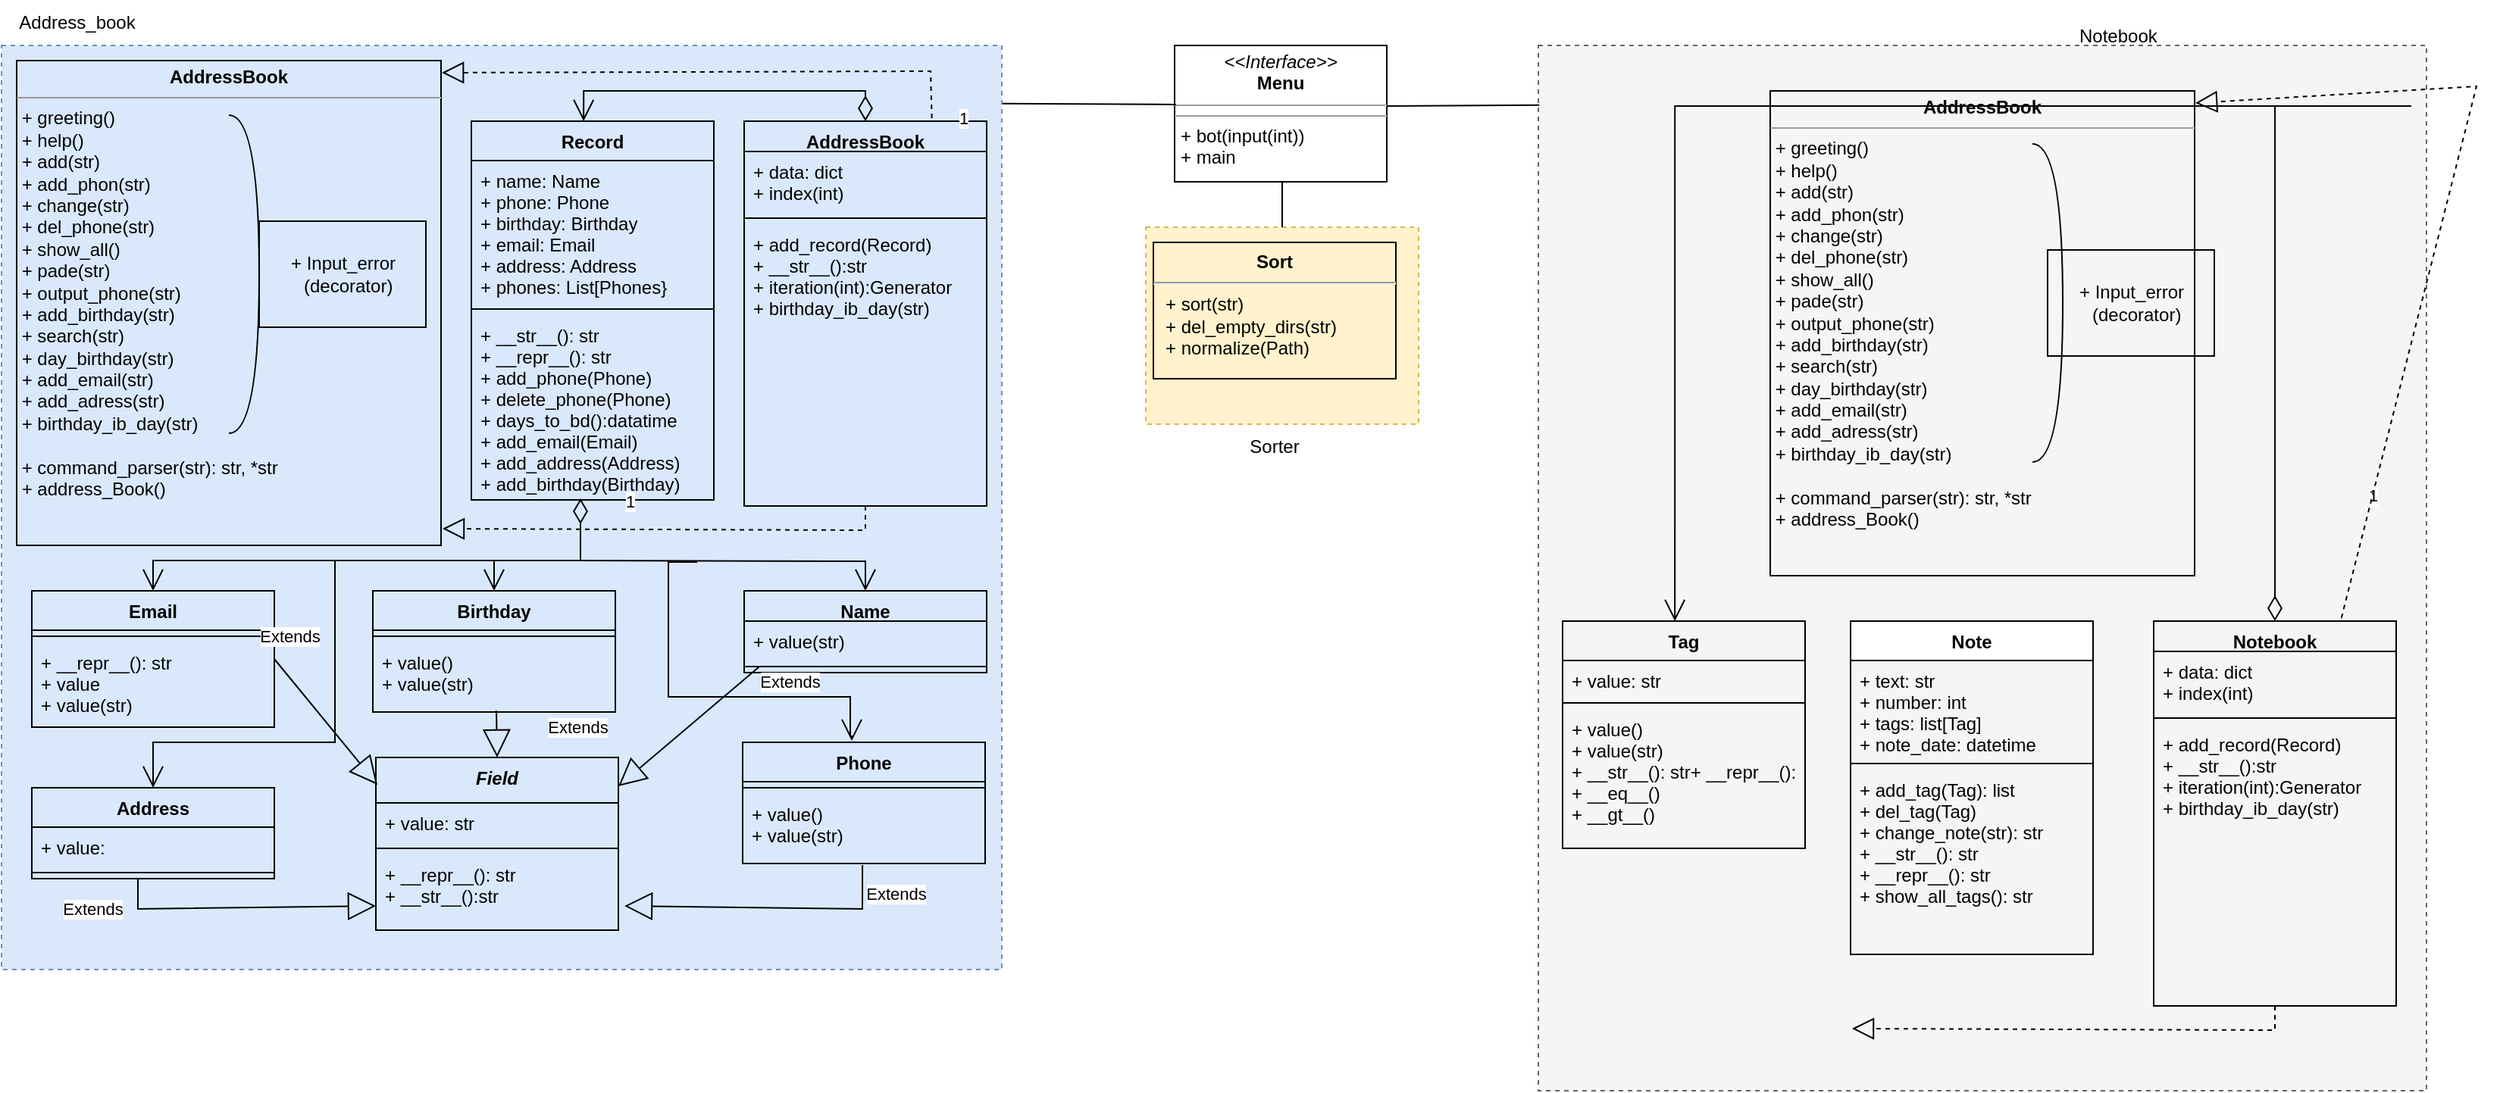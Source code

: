 <mxfile version="20.8.20" type="github">
  <diagram id="R2lEEEUBdFMjLlhIrx00" name="Page-1">
    <mxGraphModel dx="1718" dy="476" grid="1" gridSize="10" guides="1" tooltips="1" connect="1" arrows="1" fold="1" page="1" pageScale="1" pageWidth="850" pageHeight="1100" math="0" shadow="0" extFonts="Permanent Marker^https://fonts.googleapis.com/css?family=Permanent+Marker">
      <root>
        <mxCell id="0" />
        <mxCell id="1" parent="0" />
        <mxCell id="WKoIMvi9p1BWzZwJWIoY-1" value="&lt;p style=&quot;margin:0px;margin-top:4px;text-align:center;&quot;&gt;&lt;i&gt;&amp;lt;&amp;lt;Interface&amp;gt;&amp;gt;&lt;/i&gt;&lt;br&gt;&lt;b&gt;Menu&lt;/b&gt;&lt;br&gt;&lt;/p&gt;&lt;hr size=&quot;1&quot;&gt;&lt;hr size=&quot;1&quot;&gt;&lt;p style=&quot;margin:0px;margin-left:4px;&quot;&gt;+ bot(input(int))&lt;br&gt;+ main&lt;br&gt;&lt;/p&gt;" style="verticalAlign=top;align=left;overflow=fill;fontSize=12;fontFamily=Helvetica;html=1;" parent="1" vertex="1">
          <mxGeometry x="354" y="40" width="140" height="90" as="geometry" />
        </mxCell>
        <mxCell id="H_HPHrMYtquP8e00F-l--3" value="" style="html=1;dropTarget=0;dashed=1;fillColor=#fff2cc;strokeColor=#d6b656;" parent="1" vertex="1">
          <mxGeometry x="335" y="160" width="180" height="130" as="geometry" />
        </mxCell>
        <mxCell id="H_HPHrMYtquP8e00F-l--5" value="" style="html=1;dropTarget=0;dashed=1;fillColor=#f5f5f5;fontColor=#333333;strokeColor=#666666;" parent="1" vertex="1">
          <mxGeometry x="594" y="40" width="586" height="690" as="geometry" />
        </mxCell>
        <mxCell id="H_HPHrMYtquP8e00F-l--7" value="" style="endArrow=none;html=1;rounded=0;exitX=0.5;exitY=0;exitDx=0;exitDy=0;" parent="1" source="H_HPHrMYtquP8e00F-l--3" edge="1">
          <mxGeometry width="50" height="50" relative="1" as="geometry">
            <mxPoint x="375" y="180" as="sourcePoint" />
            <mxPoint x="425" y="130" as="targetPoint" />
          </mxGeometry>
        </mxCell>
        <mxCell id="H_HPHrMYtquP8e00F-l--8" value="" style="endArrow=none;html=1;rounded=0;entryX=0.007;entryY=0.433;entryDx=0;entryDy=0;entryPerimeter=0;exitX=0.999;exitY=0.063;exitDx=0;exitDy=0;exitPerimeter=0;" parent="1" target="WKoIMvi9p1BWzZwJWIoY-1" edge="1" source="H_HPHrMYtquP8e00F-l--10">
          <mxGeometry width="50" height="50" relative="1" as="geometry">
            <mxPoint x="100" y="80" as="sourcePoint" />
            <mxPoint x="320" y="110" as="targetPoint" />
          </mxGeometry>
        </mxCell>
        <mxCell id="H_HPHrMYtquP8e00F-l--10" value="" style="rounded=0;whiteSpace=wrap;html=1;dashed=1;fillColor=#dae8fc;strokeColor=#6c8ebf;" parent="1" vertex="1">
          <mxGeometry x="-420" y="40" width="660" height="610" as="geometry" />
        </mxCell>
        <mxCell id="H_HPHrMYtquP8e00F-l--11" value="Address_book" style="text;html=1;strokeColor=none;fillColor=none;align=center;verticalAlign=middle;whiteSpace=wrap;rounded=0;" parent="1" vertex="1">
          <mxGeometry x="-400" y="10" width="60" height="30" as="geometry" />
        </mxCell>
        <mxCell id="H_HPHrMYtquP8e00F-l--14" value="&lt;p style=&quot;margin:0px;margin-top:4px;text-align:center;&quot;&gt;&lt;b&gt;AddressBook&lt;/b&gt;&lt;br&gt;&lt;/p&gt;&lt;hr size=&quot;1&quot;&gt;&lt;div&gt;&amp;nbsp;+ greeting()&lt;/div&gt;&lt;div&gt;&amp;nbsp;+ help()&lt;/div&gt;&lt;div&gt;&amp;nbsp;+ add(str)&lt;/div&gt;&lt;div&gt;&amp;nbsp;+ add_phon(str)&lt;/div&gt;&lt;div&gt;&amp;nbsp;+ change(str)&lt;/div&gt;&lt;div&gt;&amp;nbsp;+ del_phone(str)&lt;/div&gt;&lt;div&gt;&amp;nbsp;+ show_all()&lt;/div&gt;&lt;div&gt;&amp;nbsp;+ pade(str)&lt;/div&gt;&lt;div&gt;&amp;nbsp;+ output_phone(str)&lt;/div&gt;&lt;div&gt;&amp;nbsp;+ add_birthday(str)&lt;/div&gt;&lt;div&gt;&amp;nbsp;+ search(str)&lt;/div&gt;&lt;div&gt;&amp;nbsp;+ day_birthday(str)&lt;/div&gt;&lt;div&gt;&amp;nbsp;+ add_email(str)&lt;/div&gt;&lt;div&gt;&amp;nbsp;+ add_adress(str)&lt;/div&gt;&lt;div&gt;&amp;nbsp;+ birthday_ib_day(str)&lt;/div&gt;&lt;div&gt;&lt;br&gt;&lt;/div&gt;&lt;div&gt;&amp;nbsp;+ command_parser(str): str, *str&lt;/div&gt;&lt;div&gt;&amp;nbsp;+ address_Book()&lt;br&gt;&lt;/div&gt;&lt;div&gt;&lt;br&gt;&lt;/div&gt;&lt;div&gt;&lt;br&gt;&lt;/div&gt;" style="verticalAlign=top;align=left;overflow=fill;fontSize=12;fontFamily=Helvetica;html=1;fillColor=none;" parent="1" vertex="1">
          <mxGeometry x="-410" y="50" width="280" height="320" as="geometry" />
        </mxCell>
        <mxCell id="H_HPHrMYtquP8e00F-l--15" value="&lt;div&gt;+ Input_error&lt;/div&gt;&lt;div&gt;&amp;nbsp; (decorator)&lt;/div&gt;" style="html=1;fillColor=none;" parent="1" vertex="1">
          <mxGeometry x="-250" y="156" width="110" height="70" as="geometry" />
        </mxCell>
        <mxCell id="H_HPHrMYtquP8e00F-l--17" value="" style="shape=requiredInterface;html=1;verticalLabelPosition=bottom;sketch=0;fillColor=none;" parent="1" vertex="1">
          <mxGeometry x="-270" y="86" width="20" height="210" as="geometry" />
        </mxCell>
        <mxCell id="H_HPHrMYtquP8e00F-l--18" value="Field" style="swimlane;fontStyle=3;align=center;verticalAlign=top;childLayout=stackLayout;horizontal=1;startSize=30;horizontalStack=0;resizeParent=1;resizeParentMax=0;resizeLast=0;collapsible=1;marginBottom=0;fillColor=none;" parent="1" vertex="1">
          <mxGeometry x="-173" y="510" width="160" height="114" as="geometry" />
        </mxCell>
        <mxCell id="H_HPHrMYtquP8e00F-l--19" value="+ value: str" style="text;strokeColor=none;fillColor=none;align=left;verticalAlign=top;spacingLeft=4;spacingRight=4;overflow=hidden;rotatable=0;points=[[0,0.5],[1,0.5]];portConstraint=eastwest;" parent="H_HPHrMYtquP8e00F-l--18" vertex="1">
          <mxGeometry y="30" width="160" height="26" as="geometry" />
        </mxCell>
        <mxCell id="H_HPHrMYtquP8e00F-l--20" value="" style="line;strokeWidth=1;fillColor=none;align=left;verticalAlign=middle;spacingTop=-1;spacingLeft=3;spacingRight=3;rotatable=0;labelPosition=right;points=[];portConstraint=eastwest;strokeColor=inherit;" parent="H_HPHrMYtquP8e00F-l--18" vertex="1">
          <mxGeometry y="56" width="160" height="8" as="geometry" />
        </mxCell>
        <mxCell id="PhKwyfngF-lpL9iXMEQt-24" value="Extends" style="endArrow=block;endSize=16;endFill=0;html=1;rounded=0;strokeWidth=1;entryX=0.5;entryY=0;entryDx=0;entryDy=0;" edge="1" parent="H_HPHrMYtquP8e00F-l--18" target="H_HPHrMYtquP8e00F-l--18">
          <mxGeometry x="-0.235" y="53" width="160" relative="1" as="geometry">
            <mxPoint x="79.5" y="-31" as="sourcePoint" />
            <mxPoint x="79.5" y="117" as="targetPoint" />
            <mxPoint as="offset" />
          </mxGeometry>
        </mxCell>
        <mxCell id="H_HPHrMYtquP8e00F-l--21" value="+ __repr__(): str&#xa;+ __str__():str&#xa;" style="text;strokeColor=none;fillColor=none;align=left;verticalAlign=top;spacingLeft=4;spacingRight=4;overflow=hidden;rotatable=0;points=[[0,0.5],[1,0.5]];portConstraint=eastwest;" parent="H_HPHrMYtquP8e00F-l--18" vertex="1">
          <mxGeometry y="64" width="160" height="50" as="geometry" />
        </mxCell>
        <mxCell id="PhKwyfngF-lpL9iXMEQt-18" style="edgeStyle=orthogonalEdgeStyle;rounded=0;orthogonalLoop=1;jettySize=auto;html=1;exitX=0.5;exitY=0;exitDx=0;exitDy=0;entryX=0.5;entryY=0;entryDx=0;entryDy=0;endSize=12;strokeWidth=1;endArrow=open;endFill=0;" edge="1" parent="1" target="H_HPHrMYtquP8e00F-l--22">
          <mxGeometry relative="1" as="geometry">
            <mxPoint x="-95" y="380" as="sourcePoint" />
          </mxGeometry>
        </mxCell>
        <mxCell id="H_HPHrMYtquP8e00F-l--22" value="Birthday" style="swimlane;fontStyle=1;align=center;verticalAlign=top;childLayout=stackLayout;horizontal=1;startSize=26;horizontalStack=0;resizeParent=1;resizeParentMax=0;resizeLast=0;collapsible=1;marginBottom=0;fillColor=none;" parent="1" vertex="1">
          <mxGeometry x="-175" y="400" width="160" height="80" as="geometry" />
        </mxCell>
        <mxCell id="H_HPHrMYtquP8e00F-l--24" value="" style="line;strokeWidth=1;fillColor=none;align=left;verticalAlign=middle;spacingTop=-1;spacingLeft=3;spacingRight=3;rotatable=0;labelPosition=right;points=[];portConstraint=eastwest;strokeColor=inherit;" parent="H_HPHrMYtquP8e00F-l--22" vertex="1">
          <mxGeometry y="26" width="160" height="8" as="geometry" />
        </mxCell>
        <mxCell id="H_HPHrMYtquP8e00F-l--25" value="+ value()&#xa;+ value(str)&#xa;" style="text;strokeColor=none;fillColor=none;align=left;verticalAlign=top;spacingLeft=4;spacingRight=4;overflow=hidden;rotatable=0;points=[[0,0.5],[1,0.5]];portConstraint=eastwest;" parent="H_HPHrMYtquP8e00F-l--22" vertex="1">
          <mxGeometry y="34" width="160" height="46" as="geometry" />
        </mxCell>
        <mxCell id="PhKwyfngF-lpL9iXMEQt-20" style="edgeStyle=orthogonalEdgeStyle;rounded=0;orthogonalLoop=1;jettySize=auto;html=1;exitX=0.5;exitY=0;exitDx=0;exitDy=0;strokeWidth=1;endArrow=open;endFill=0;endSize=12;entryX=0.5;entryY=0;entryDx=0;entryDy=0;" edge="1" parent="1" target="H_HPHrMYtquP8e00F-l--26">
          <mxGeometry relative="1" as="geometry">
            <mxPoint x="-200" y="380" as="sourcePoint" />
            <Array as="points">
              <mxPoint x="-200" y="500" />
              <mxPoint x="-320" y="500" />
            </Array>
          </mxGeometry>
        </mxCell>
        <mxCell id="H_HPHrMYtquP8e00F-l--26" value="Address" style="swimlane;fontStyle=1;align=center;verticalAlign=top;childLayout=stackLayout;horizontal=1;startSize=26;horizontalStack=0;resizeParent=1;resizeParentMax=0;resizeLast=0;collapsible=1;marginBottom=0;fillColor=none;" parent="1" vertex="1">
          <mxGeometry x="-400" y="530" width="160" height="60" as="geometry" />
        </mxCell>
        <mxCell id="H_HPHrMYtquP8e00F-l--27" value="+ value: " style="text;strokeColor=none;fillColor=none;align=left;verticalAlign=top;spacingLeft=4;spacingRight=4;overflow=hidden;rotatable=0;points=[[0,0.5],[1,0.5]];portConstraint=eastwest;" parent="H_HPHrMYtquP8e00F-l--26" vertex="1">
          <mxGeometry y="26" width="160" height="26" as="geometry" />
        </mxCell>
        <mxCell id="H_HPHrMYtquP8e00F-l--28" value="" style="line;strokeWidth=1;fillColor=none;align=left;verticalAlign=middle;spacingTop=-1;spacingLeft=3;spacingRight=3;rotatable=0;labelPosition=right;points=[];portConstraint=eastwest;strokeColor=inherit;" parent="H_HPHrMYtquP8e00F-l--26" vertex="1">
          <mxGeometry y="52" width="160" height="8" as="geometry" />
        </mxCell>
        <mxCell id="H_HPHrMYtquP8e00F-l--38" value="Email" style="swimlane;fontStyle=1;align=center;verticalAlign=top;childLayout=stackLayout;horizontal=1;startSize=26;horizontalStack=0;resizeParent=1;resizeParentMax=0;resizeLast=0;collapsible=1;marginBottom=0;fillColor=none;" parent="1" vertex="1">
          <mxGeometry x="-400" y="400" width="160" height="90" as="geometry" />
        </mxCell>
        <mxCell id="H_HPHrMYtquP8e00F-l--40" value="" style="line;strokeWidth=1;fillColor=none;align=left;verticalAlign=middle;spacingTop=-1;spacingLeft=3;spacingRight=3;rotatable=0;labelPosition=right;points=[];portConstraint=eastwest;strokeColor=inherit;" parent="H_HPHrMYtquP8e00F-l--38" vertex="1">
          <mxGeometry y="26" width="160" height="8" as="geometry" />
        </mxCell>
        <mxCell id="H_HPHrMYtquP8e00F-l--41" value="+ __repr__(): str&#xa;+ value&#xa;+ value(str)&#xa;" style="text;strokeColor=none;fillColor=none;align=left;verticalAlign=top;spacingLeft=4;spacingRight=4;overflow=hidden;rotatable=0;points=[[0,0.5],[1,0.5]];portConstraint=eastwest;" parent="H_HPHrMYtquP8e00F-l--38" vertex="1">
          <mxGeometry y="34" width="160" height="56" as="geometry" />
        </mxCell>
        <mxCell id="H_HPHrMYtquP8e00F-l--42" value="Name" style="swimlane;fontStyle=1;align=center;verticalAlign=top;childLayout=stackLayout;horizontal=1;startSize=20;horizontalStack=0;resizeParent=1;resizeParentMax=0;resizeLast=0;collapsible=1;marginBottom=0;fillColor=none;" parent="1" vertex="1">
          <mxGeometry x="70" y="400" width="160" height="54" as="geometry" />
        </mxCell>
        <mxCell id="H_HPHrMYtquP8e00F-l--43" value="+ value(str) " style="text;strokeColor=none;fillColor=none;align=left;verticalAlign=top;spacingLeft=4;spacingRight=4;overflow=hidden;rotatable=0;points=[[0,0.5],[1,0.5]];portConstraint=eastwest;" parent="H_HPHrMYtquP8e00F-l--42" vertex="1">
          <mxGeometry y="20" width="160" height="26" as="geometry" />
        </mxCell>
        <mxCell id="H_HPHrMYtquP8e00F-l--44" value="" style="line;strokeWidth=1;fillColor=none;align=left;verticalAlign=middle;spacingTop=-1;spacingLeft=3;spacingRight=3;rotatable=0;labelPosition=right;points=[];portConstraint=eastwest;strokeColor=inherit;" parent="H_HPHrMYtquP8e00F-l--42" vertex="1">
          <mxGeometry y="46" width="160" height="8" as="geometry" />
        </mxCell>
        <mxCell id="H_HPHrMYtquP8e00F-l--46" value="Phone" style="swimlane;fontStyle=1;align=center;verticalAlign=top;childLayout=stackLayout;horizontal=1;startSize=26;horizontalStack=0;resizeParent=1;resizeParentMax=0;resizeLast=0;collapsible=1;marginBottom=0;fillColor=none;" parent="1" vertex="1">
          <mxGeometry x="69" y="500" width="160" height="80" as="geometry" />
        </mxCell>
        <mxCell id="H_HPHrMYtquP8e00F-l--48" value="" style="line;strokeWidth=1;fillColor=none;align=left;verticalAlign=middle;spacingTop=-1;spacingLeft=3;spacingRight=3;rotatable=0;labelPosition=right;points=[];portConstraint=eastwest;strokeColor=inherit;" parent="H_HPHrMYtquP8e00F-l--46" vertex="1">
          <mxGeometry y="26" width="160" height="8" as="geometry" />
        </mxCell>
        <mxCell id="H_HPHrMYtquP8e00F-l--49" value="+ value()&#xa;+ value(str)&#xa;" style="text;strokeColor=none;fillColor=none;align=left;verticalAlign=top;spacingLeft=4;spacingRight=4;overflow=hidden;rotatable=0;points=[[0,0.5],[1,0.5]];portConstraint=eastwest;" parent="H_HPHrMYtquP8e00F-l--46" vertex="1">
          <mxGeometry y="34" width="160" height="46" as="geometry" />
        </mxCell>
        <mxCell id="H_HPHrMYtquP8e00F-l--50" value="Record" style="swimlane;fontStyle=1;align=center;verticalAlign=top;childLayout=stackLayout;horizontal=1;startSize=26;horizontalStack=0;resizeParent=1;resizeParentMax=0;resizeLast=0;collapsible=1;marginBottom=0;fillColor=none;" parent="1" vertex="1">
          <mxGeometry x="-110" y="90" width="160" height="250" as="geometry" />
        </mxCell>
        <mxCell id="H_HPHrMYtquP8e00F-l--51" value="+ name: Name&#xa;+ phone: Phone&#xa;+ birthday: Birthday&#xa;+ email: Email&#xa;+ address: Address&#xa;+ phones: List[Phones}&#xa; &#xa;&#xa;" style="text;strokeColor=none;fillColor=none;align=left;verticalAlign=top;spacingLeft=4;spacingRight=4;overflow=hidden;rotatable=0;points=[[0,0.5],[1,0.5]];portConstraint=eastwest;" parent="H_HPHrMYtquP8e00F-l--50" vertex="1">
          <mxGeometry y="26" width="160" height="94" as="geometry" />
        </mxCell>
        <mxCell id="H_HPHrMYtquP8e00F-l--52" value="" style="line;strokeWidth=1;fillColor=none;align=left;verticalAlign=middle;spacingTop=-1;spacingLeft=3;spacingRight=3;rotatable=0;labelPosition=right;points=[];portConstraint=eastwest;strokeColor=inherit;" parent="H_HPHrMYtquP8e00F-l--50" vertex="1">
          <mxGeometry y="120" width="160" height="8" as="geometry" />
        </mxCell>
        <mxCell id="H_HPHrMYtquP8e00F-l--53" value="+ __str__(): str&#xa;+ __repr__(): str&#xa;+ add_phone(Phone)&#xa;+ delete_phone(Phone)&#xa;+ days_to_bd():datatime&#xa;+ add_email(Email)&#xa;+ add_address(Address)&#xa;+ add_birthday(Birthday)&#xa;&#xa;&#xa;" style="text;strokeColor=none;fillColor=none;align=left;verticalAlign=top;spacingLeft=4;spacingRight=4;overflow=hidden;rotatable=0;points=[[0,0.5],[1,0.5]];portConstraint=eastwest;" parent="H_HPHrMYtquP8e00F-l--50" vertex="1">
          <mxGeometry y="128" width="160" height="122" as="geometry" />
        </mxCell>
        <mxCell id="H_HPHrMYtquP8e00F-l--54" value="AddressBook" style="swimlane;fontStyle=1;align=center;verticalAlign=top;childLayout=stackLayout;horizontal=1;startSize=20;horizontalStack=0;resizeParent=1;resizeParentMax=0;resizeLast=0;collapsible=1;marginBottom=0;fillColor=none;" parent="1" vertex="1">
          <mxGeometry x="70" y="90" width="160" height="254" as="geometry" />
        </mxCell>
        <mxCell id="H_HPHrMYtquP8e00F-l--55" value="+ data: dict&#xa;+ index(int)&#xa;" style="text;strokeColor=none;fillColor=none;align=left;verticalAlign=top;spacingLeft=4;spacingRight=4;overflow=hidden;rotatable=0;points=[[0,0.5],[1,0.5]];portConstraint=eastwest;" parent="H_HPHrMYtquP8e00F-l--54" vertex="1">
          <mxGeometry y="20" width="160" height="40" as="geometry" />
        </mxCell>
        <mxCell id="H_HPHrMYtquP8e00F-l--56" value="" style="line;strokeWidth=1;fillColor=none;align=left;verticalAlign=middle;spacingTop=-1;spacingLeft=3;spacingRight=3;rotatable=0;labelPosition=right;points=[];portConstraint=eastwest;strokeColor=inherit;" parent="H_HPHrMYtquP8e00F-l--54" vertex="1">
          <mxGeometry y="60" width="160" height="8" as="geometry" />
        </mxCell>
        <mxCell id="H_HPHrMYtquP8e00F-l--57" value="+ add_record(Record)&#xa;+ __str__():str&#xa;+ iteration(int):Generator&#xa;+ birthday_ib_day(str)&#xa;" style="text;strokeColor=none;fillColor=none;align=left;verticalAlign=top;spacingLeft=4;spacingRight=4;overflow=hidden;rotatable=0;points=[[0,0.5],[1,0.5]];portConstraint=eastwest;" parent="H_HPHrMYtquP8e00F-l--54" vertex="1">
          <mxGeometry y="68" width="160" height="186" as="geometry" />
        </mxCell>
        <mxCell id="PhKwyfngF-lpL9iXMEQt-29" value="" style="endArrow=block;dashed=1;endFill=0;endSize=12;html=1;rounded=0;strokeWidth=1;entryX=0.475;entryY=1.011;entryDx=0;entryDy=0;entryPerimeter=0;" edge="1" parent="H_HPHrMYtquP8e00F-l--54" source="H_HPHrMYtquP8e00F-l--57">
          <mxGeometry width="160" relative="1" as="geometry">
            <mxPoint x="-39" y="269" as="sourcePoint" />
            <mxPoint x="-199" y="269" as="targetPoint" />
            <Array as="points">
              <mxPoint x="80" y="270" />
            </Array>
          </mxGeometry>
        </mxCell>
        <mxCell id="PhKwyfngF-lpL9iXMEQt-12" value="1" style="endArrow=open;html=1;endSize=12;startArrow=diamondThin;startSize=14;startFill=0;edgeStyle=orthogonalEdgeStyle;align=left;verticalAlign=bottom;rounded=0;exitX=0.45;exitY=0.992;exitDx=0;exitDy=0;exitPerimeter=0;entryX=0.5;entryY=0;entryDx=0;entryDy=0;" edge="1" parent="1" source="H_HPHrMYtquP8e00F-l--53" target="H_HPHrMYtquP8e00F-l--38">
          <mxGeometry x="-0.936" y="28" relative="1" as="geometry">
            <mxPoint x="-80" y="380" as="sourcePoint" />
            <mxPoint x="-240" y="380" as="targetPoint" />
            <Array as="points">
              <mxPoint x="-38" y="380" />
              <mxPoint x="-320" y="380" />
            </Array>
            <mxPoint as="offset" />
          </mxGeometry>
        </mxCell>
        <mxCell id="PhKwyfngF-lpL9iXMEQt-13" value="1" style="endArrow=open;html=1;endSize=12;startArrow=diamondThin;startSize=14;startFill=0;edgeStyle=orthogonalEdgeStyle;align=left;verticalAlign=bottom;rounded=0;exitX=0.5;exitY=0;exitDx=0;exitDy=0;entryX=0.463;entryY=0;entryDx=0;entryDy=0;entryPerimeter=0;" edge="1" parent="1" source="H_HPHrMYtquP8e00F-l--54" target="H_HPHrMYtquP8e00F-l--50">
          <mxGeometry x="-0.842" y="-30" relative="1" as="geometry">
            <mxPoint x="150" y="60" as="sourcePoint" />
            <mxPoint x="-10" y="60" as="targetPoint" />
            <Array as="points">
              <mxPoint x="150" y="70" />
              <mxPoint x="-36" y="70" />
            </Array>
            <mxPoint x="30" y="25" as="offset" />
          </mxGeometry>
        </mxCell>
        <mxCell id="PhKwyfngF-lpL9iXMEQt-17" value="" style="endArrow=open;endFill=1;endSize=12;html=1;rounded=0;edgeStyle=orthogonalEdgeStyle;entryX=0.5;entryY=0;entryDx=0;entryDy=0;" edge="1" parent="1" target="H_HPHrMYtquP8e00F-l--42">
          <mxGeometry width="160" relative="1" as="geometry">
            <mxPoint x="-40" y="380" as="sourcePoint" />
            <mxPoint x="150" y="381" as="targetPoint" />
          </mxGeometry>
        </mxCell>
        <mxCell id="PhKwyfngF-lpL9iXMEQt-21" style="edgeStyle=orthogonalEdgeStyle;rounded=0;orthogonalLoop=1;jettySize=auto;html=1;exitX=0.5;exitY=0;exitDx=0;exitDy=0;strokeWidth=1;endArrow=open;endFill=0;endSize=12;entryX=0.45;entryY=-0.012;entryDx=0;entryDy=0;entryPerimeter=0;" edge="1" parent="1" target="H_HPHrMYtquP8e00F-l--46">
          <mxGeometry relative="1" as="geometry">
            <mxPoint x="159" y="496" as="targetPoint" />
            <mxPoint x="39" y="381" as="sourcePoint" />
            <Array as="points">
              <mxPoint x="20" y="381" />
              <mxPoint x="20" y="470" />
              <mxPoint x="140" y="470" />
              <mxPoint x="140" y="496" />
              <mxPoint x="141" y="496" />
            </Array>
          </mxGeometry>
        </mxCell>
        <mxCell id="PhKwyfngF-lpL9iXMEQt-25" value="Extends" style="endArrow=block;endSize=16;endFill=0;html=1;rounded=0;strokeWidth=1;exitX=0.063;exitY=0.5;exitDx=0;exitDy=0;exitPerimeter=0;" edge="1" parent="1" source="H_HPHrMYtquP8e00F-l--44">
          <mxGeometry x="-1" y="22" width="160" relative="1" as="geometry">
            <mxPoint x="80" y="460" as="sourcePoint" />
            <mxPoint x="-13" y="529" as="targetPoint" />
            <mxPoint x="6" y="-7" as="offset" />
          </mxGeometry>
        </mxCell>
        <mxCell id="PhKwyfngF-lpL9iXMEQt-26" value="Extends" style="endArrow=block;endSize=16;endFill=0;html=1;rounded=0;strokeWidth=1;entryX=1;entryY=0.167;entryDx=0;entryDy=0;exitX=1;exitY=0.5;exitDx=0;exitDy=0;entryPerimeter=0;" edge="1" parent="1" source="H_HPHrMYtquP8e00F-l--38">
          <mxGeometry x="-1" y="18" width="160" relative="1" as="geometry">
            <mxPoint x="-265" y="449" as="sourcePoint" />
            <mxPoint x="-172" y="528" as="targetPoint" />
            <mxPoint x="-4" y="-4" as="offset" />
          </mxGeometry>
        </mxCell>
        <mxCell id="PhKwyfngF-lpL9iXMEQt-27" value="Extends" style="endArrow=block;endSize=16;endFill=0;html=1;rounded=0;strokeWidth=1;entryX=0;entryY=0.68;entryDx=0;entryDy=0;entryPerimeter=0;" edge="1" parent="1" target="H_HPHrMYtquP8e00F-l--21">
          <mxGeometry x="-0.774" y="30" width="160" relative="1" as="geometry">
            <mxPoint x="-330" y="590" as="sourcePoint" />
            <mxPoint x="-178" y="607" as="targetPoint" />
            <Array as="points">
              <mxPoint x="-330" y="610" />
            </Array>
            <mxPoint x="-30" y="30" as="offset" />
          </mxGeometry>
        </mxCell>
        <mxCell id="PhKwyfngF-lpL9iXMEQt-28" value="Extends" style="endArrow=block;endSize=16;endFill=0;html=1;rounded=0;strokeWidth=1;entryX=0;entryY=0.68;entryDx=0;entryDy=0;entryPerimeter=0;exitX=0.494;exitY=1.022;exitDx=0;exitDy=0;exitPerimeter=0;" edge="1" parent="1" source="H_HPHrMYtquP8e00F-l--49">
          <mxGeometry x="-0.796" y="22" width="160" relative="1" as="geometry">
            <mxPoint x="148" y="590" as="sourcePoint" />
            <mxPoint x="-9" y="608" as="targetPoint" />
            <Array as="points">
              <mxPoint x="148" y="610" />
            </Array>
            <mxPoint as="offset" />
          </mxGeometry>
        </mxCell>
        <mxCell id="PhKwyfngF-lpL9iXMEQt-30" value="" style="endArrow=block;dashed=1;endFill=0;endSize=12;html=1;rounded=0;strokeWidth=1;entryX=1.002;entryY=0.025;entryDx=0;entryDy=0;entryPerimeter=0;exitX=0.774;exitY=-0.008;exitDx=0;exitDy=0;exitPerimeter=0;" edge="1" parent="1" source="H_HPHrMYtquP8e00F-l--54" target="H_HPHrMYtquP8e00F-l--14">
          <mxGeometry width="160" relative="1" as="geometry">
            <mxPoint x="193" y="73.0" as="sourcePoint" />
            <mxPoint x="-86" y="58.0" as="targetPoint" />
            <Array as="points">
              <mxPoint x="193" y="57.0" />
            </Array>
          </mxGeometry>
        </mxCell>
        <mxCell id="PhKwyfngF-lpL9iXMEQt-31" value="&lt;p style=&quot;margin:0px;margin-top:6px;text-align:center;&quot;&gt;&lt;b&gt;Sort&lt;/b&gt;&lt;/p&gt;&lt;hr&gt;&lt;p style=&quot;margin:0px;margin-left:8px;&quot;&gt;+ sort(str)&lt;br&gt;+ del_empty_dirs(str)&lt;/p&gt;&lt;p style=&quot;margin:0px;margin-left:8px;&quot;&gt;+ normalize(Path)&lt;br&gt;&lt;/p&gt;" style="align=left;overflow=fill;html=1;dropTarget=0;fillColor=#fff2cc;strokeColor=#000000;" vertex="1" parent="1">
          <mxGeometry x="340" y="170" width="160" height="90" as="geometry" />
        </mxCell>
        <mxCell id="PhKwyfngF-lpL9iXMEQt-33" value="Sorter" style="text;html=1;strokeColor=none;fillColor=none;align=center;verticalAlign=middle;whiteSpace=wrap;rounded=0;" vertex="1" parent="1">
          <mxGeometry x="390" y="290" width="60" height="30" as="geometry" />
        </mxCell>
        <mxCell id="PhKwyfngF-lpL9iXMEQt-75" value="&lt;p style=&quot;margin:0px;margin-top:4px;text-align:center;&quot;&gt;&lt;b&gt;AddressBook&lt;/b&gt;&lt;br&gt;&lt;/p&gt;&lt;hr size=&quot;1&quot;&gt;&lt;div&gt;&amp;nbsp;+ greeting()&lt;/div&gt;&lt;div&gt;&amp;nbsp;+ help()&lt;/div&gt;&lt;div&gt;&amp;nbsp;+ add(str)&lt;/div&gt;&lt;div&gt;&amp;nbsp;+ add_phon(str)&lt;/div&gt;&lt;div&gt;&amp;nbsp;+ change(str)&lt;/div&gt;&lt;div&gt;&amp;nbsp;+ del_phone(str)&lt;/div&gt;&lt;div&gt;&amp;nbsp;+ show_all()&lt;/div&gt;&lt;div&gt;&amp;nbsp;+ pade(str)&lt;/div&gt;&lt;div&gt;&amp;nbsp;+ output_phone(str)&lt;/div&gt;&lt;div&gt;&amp;nbsp;+ add_birthday(str)&lt;/div&gt;&lt;div&gt;&amp;nbsp;+ search(str)&lt;/div&gt;&lt;div&gt;&amp;nbsp;+ day_birthday(str)&lt;/div&gt;&lt;div&gt;&amp;nbsp;+ add_email(str)&lt;/div&gt;&lt;div&gt;&amp;nbsp;+ add_adress(str)&lt;/div&gt;&lt;div&gt;&amp;nbsp;+ birthday_ib_day(str)&lt;/div&gt;&lt;div&gt;&lt;br&gt;&lt;/div&gt;&lt;div&gt;&amp;nbsp;+ command_parser(str): str, *str&lt;/div&gt;&lt;div&gt;&amp;nbsp;+ address_Book()&lt;br&gt;&lt;/div&gt;&lt;div&gt;&lt;br&gt;&lt;/div&gt;&lt;div&gt;&lt;br&gt;&lt;/div&gt;" style="verticalAlign=top;align=left;overflow=fill;fontSize=12;fontFamily=Helvetica;html=1;fillColor=none;" vertex="1" parent="1">
          <mxGeometry x="747" y="70" width="280" height="320" as="geometry" />
        </mxCell>
        <mxCell id="PhKwyfngF-lpL9iXMEQt-76" value="&lt;div&gt;+ Input_error&lt;/div&gt;&lt;div&gt;&amp;nbsp; (decorator)&lt;/div&gt;" style="html=1;fillColor=none;" vertex="1" parent="1">
          <mxGeometry x="930" y="175" width="110" height="70" as="geometry" />
        </mxCell>
        <mxCell id="PhKwyfngF-lpL9iXMEQt-77" value="" style="shape=requiredInterface;html=1;verticalLabelPosition=bottom;sketch=0;fillColor=none;" vertex="1" parent="1">
          <mxGeometry x="920" y="105" width="20" height="210" as="geometry" />
        </mxCell>
        <mxCell id="PhKwyfngF-lpL9iXMEQt-98" value="Tag" style="swimlane;fontStyle=1;align=center;verticalAlign=top;childLayout=stackLayout;horizontal=1;startSize=26;horizontalStack=0;resizeParent=1;resizeParentMax=0;resizeLast=0;collapsible=1;marginBottom=0;fillColor=none;" vertex="1" parent="1">
          <mxGeometry x="610" y="420" width="160" height="150" as="geometry">
            <mxRectangle x="610" y="420" width="60" height="30" as="alternateBounds" />
          </mxGeometry>
        </mxCell>
        <mxCell id="PhKwyfngF-lpL9iXMEQt-99" value="+ value: str&#xa;&#xa; &#xa;" style="text;strokeColor=none;fillColor=none;align=left;verticalAlign=top;spacingLeft=4;spacingRight=4;overflow=hidden;rotatable=0;points=[[0,0.5],[1,0.5]];portConstraint=eastwest;" vertex="1" parent="PhKwyfngF-lpL9iXMEQt-98">
          <mxGeometry y="26" width="160" height="24" as="geometry" />
        </mxCell>
        <mxCell id="PhKwyfngF-lpL9iXMEQt-100" value="" style="line;strokeWidth=1;fillColor=none;align=left;verticalAlign=middle;spacingTop=-1;spacingLeft=3;spacingRight=3;rotatable=0;labelPosition=right;points=[];portConstraint=eastwest;strokeColor=inherit;" vertex="1" parent="PhKwyfngF-lpL9iXMEQt-98">
          <mxGeometry y="50" width="160" height="8" as="geometry" />
        </mxCell>
        <mxCell id="PhKwyfngF-lpL9iXMEQt-101" value="+ value()&#xa;+ value(str)&#xa;+ __str__(): str+ __repr__(): str&#xa;+ __eq__()&#xa;+ __gt__()&#xa;&#xa;&#xa;" style="text;strokeColor=none;fillColor=none;align=left;verticalAlign=top;spacingLeft=4;spacingRight=4;overflow=hidden;rotatable=0;points=[[0,0.5],[1,0.5]];portConstraint=eastwest;" vertex="1" parent="PhKwyfngF-lpL9iXMEQt-98">
          <mxGeometry y="58" width="160" height="92" as="geometry" />
        </mxCell>
        <mxCell id="PhKwyfngF-lpL9iXMEQt-102" value="Notebook" style="swimlane;fontStyle=1;align=center;verticalAlign=top;childLayout=stackLayout;horizontal=1;startSize=20;horizontalStack=0;resizeParent=1;resizeParentMax=0;resizeLast=0;collapsible=1;marginBottom=0;fillColor=none;" vertex="1" parent="1">
          <mxGeometry x="1000" y="420" width="160" height="254" as="geometry" />
        </mxCell>
        <mxCell id="PhKwyfngF-lpL9iXMEQt-103" value="+ data: dict&#xa;+ index(int)&#xa;" style="text;strokeColor=none;fillColor=none;align=left;verticalAlign=top;spacingLeft=4;spacingRight=4;overflow=hidden;rotatable=0;points=[[0,0.5],[1,0.5]];portConstraint=eastwest;" vertex="1" parent="PhKwyfngF-lpL9iXMEQt-102">
          <mxGeometry y="20" width="160" height="40" as="geometry" />
        </mxCell>
        <mxCell id="PhKwyfngF-lpL9iXMEQt-104" value="" style="line;strokeWidth=1;fillColor=none;align=left;verticalAlign=middle;spacingTop=-1;spacingLeft=3;spacingRight=3;rotatable=0;labelPosition=right;points=[];portConstraint=eastwest;strokeColor=inherit;" vertex="1" parent="PhKwyfngF-lpL9iXMEQt-102">
          <mxGeometry y="60" width="160" height="8" as="geometry" />
        </mxCell>
        <mxCell id="PhKwyfngF-lpL9iXMEQt-105" value="+ add_record(Record)&#xa;+ __str__():str&#xa;+ iteration(int):Generator&#xa;+ birthday_ib_day(str)&#xa;" style="text;strokeColor=none;fillColor=none;align=left;verticalAlign=top;spacingLeft=4;spacingRight=4;overflow=hidden;rotatable=0;points=[[0,0.5],[1,0.5]];portConstraint=eastwest;" vertex="1" parent="PhKwyfngF-lpL9iXMEQt-102">
          <mxGeometry y="68" width="160" height="186" as="geometry" />
        </mxCell>
        <mxCell id="PhKwyfngF-lpL9iXMEQt-106" value="" style="endArrow=block;dashed=1;endFill=0;endSize=12;html=1;rounded=0;strokeWidth=1;entryX=0.475;entryY=1.011;entryDx=0;entryDy=0;entryPerimeter=0;" edge="1" parent="PhKwyfngF-lpL9iXMEQt-102" source="PhKwyfngF-lpL9iXMEQt-105">
          <mxGeometry width="160" relative="1" as="geometry">
            <mxPoint x="-39" y="269" as="sourcePoint" />
            <mxPoint x="-199" y="269" as="targetPoint" />
            <Array as="points">
              <mxPoint x="80" y="270" />
            </Array>
          </mxGeometry>
        </mxCell>
        <mxCell id="PhKwyfngF-lpL9iXMEQt-108" value="1" style="endArrow=open;html=1;endSize=12;startArrow=diamondThin;startSize=14;startFill=0;edgeStyle=orthogonalEdgeStyle;align=left;verticalAlign=bottom;rounded=0;exitX=0.5;exitY=0;exitDx=0;exitDy=0;entryX=0.463;entryY=0;entryDx=0;entryDy=0;entryPerimeter=0;" edge="1" parent="1" source="PhKwyfngF-lpL9iXMEQt-102" target="PhKwyfngF-lpL9iXMEQt-98">
          <mxGeometry x="-0.842" y="-30" relative="1" as="geometry">
            <mxPoint x="1170" y="70" as="sourcePoint" />
            <mxPoint x="1010" y="70" as="targetPoint" />
            <Array as="points">
              <mxPoint x="1170" y="80" />
              <mxPoint x="984" y="80" />
            </Array>
            <mxPoint x="30" y="25" as="offset" />
          </mxGeometry>
        </mxCell>
        <mxCell id="PhKwyfngF-lpL9iXMEQt-115" value="" style="endArrow=block;dashed=1;endFill=0;endSize=12;html=1;rounded=0;strokeWidth=1;entryX=1.002;entryY=0.025;entryDx=0;entryDy=0;entryPerimeter=0;exitX=0.774;exitY=-0.008;exitDx=0;exitDy=0;exitPerimeter=0;" edge="1" parent="1" source="PhKwyfngF-lpL9iXMEQt-102" target="PhKwyfngF-lpL9iXMEQt-75">
          <mxGeometry width="160" relative="1" as="geometry">
            <mxPoint x="1213" y="83.0" as="sourcePoint" />
            <mxPoint x="934" y="68.0" as="targetPoint" />
            <Array as="points">
              <mxPoint x="1213" y="67.0" />
            </Array>
          </mxGeometry>
        </mxCell>
        <mxCell id="PhKwyfngF-lpL9iXMEQt-121" value="Notebook" style="text;whiteSpace=wrap;html=1;" vertex="1" parent="1">
          <mxGeometry x="949" y="20" width="80" height="40" as="geometry" />
        </mxCell>
        <mxCell id="PhKwyfngF-lpL9iXMEQt-122" value="Note" style="swimlane;fontStyle=1;align=center;verticalAlign=top;childLayout=stackLayout;horizontal=1;startSize=26;horizontalStack=0;resizeParent=1;resizeParentMax=0;resizeLast=0;collapsible=1;marginBottom=0;strokeColor=#000000;" vertex="1" parent="1">
          <mxGeometry x="800" y="420" width="160" height="220" as="geometry" />
        </mxCell>
        <mxCell id="PhKwyfngF-lpL9iXMEQt-123" value="+ text: str&#xa;+ number: int&#xa;+ tags: list[Tag]&#xa;+ note_date: datetime&#xa;&#xa;&#xa;&#xa;" style="text;strokeColor=none;fillColor=none;align=left;verticalAlign=top;spacingLeft=4;spacingRight=4;overflow=hidden;rotatable=0;points=[[0,0.5],[1,0.5]];portConstraint=eastwest;" vertex="1" parent="PhKwyfngF-lpL9iXMEQt-122">
          <mxGeometry y="26" width="160" height="64" as="geometry" />
        </mxCell>
        <mxCell id="PhKwyfngF-lpL9iXMEQt-124" value="" style="line;strokeWidth=1;fillColor=none;align=left;verticalAlign=middle;spacingTop=-1;spacingLeft=3;spacingRight=3;rotatable=0;labelPosition=right;points=[];portConstraint=eastwest;strokeColor=inherit;" vertex="1" parent="PhKwyfngF-lpL9iXMEQt-122">
          <mxGeometry y="90" width="160" height="8" as="geometry" />
        </mxCell>
        <mxCell id="PhKwyfngF-lpL9iXMEQt-125" value="+ add_tag(Tag): list&#xa;+ del_tag(Tag)&#xa;+ change_note(str): str&#xa;+ __str__(): str&#xa;+ __repr__(): str&#xa;+ show_all_tags(): str&#xa;" style="text;strokeColor=none;fillColor=none;align=left;verticalAlign=top;spacingLeft=4;spacingRight=4;overflow=hidden;rotatable=0;points=[[0,0.5],[1,0.5]];portConstraint=eastwest;" vertex="1" parent="PhKwyfngF-lpL9iXMEQt-122">
          <mxGeometry y="98" width="160" height="122" as="geometry" />
        </mxCell>
        <mxCell id="PhKwyfngF-lpL9iXMEQt-126" value="" style="endArrow=none;html=1;rounded=0;exitX=0.999;exitY=0.063;exitDx=0;exitDy=0;exitPerimeter=0;entryX=0.001;entryY=0.057;entryDx=0;entryDy=0;entryPerimeter=0;" edge="1" parent="1" target="H_HPHrMYtquP8e00F-l--5">
          <mxGeometry width="50" height="50" relative="1" as="geometry">
            <mxPoint x="494" y="80" as="sourcePoint" />
            <mxPoint x="590" y="80" as="targetPoint" />
          </mxGeometry>
        </mxCell>
      </root>
    </mxGraphModel>
  </diagram>
</mxfile>
